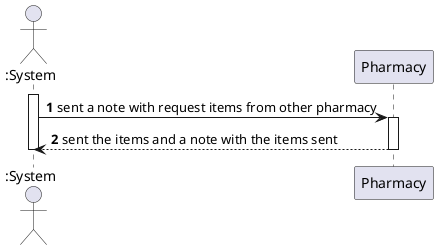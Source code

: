 @startuml
autonumber
actor ":System" as STM
participant "Pharmacy" as PHA
activate STM
STM -> PHA :sent a note with request items from other pharmacy
activate PHA
PHA --> STM :sent the items and a note with the items sent
deactivate PHA
deactivate STM
@enduml

